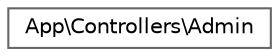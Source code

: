 digraph "Graphical Class Hierarchy"
{
 // LATEX_PDF_SIZE
  bgcolor="transparent";
  edge [fontname=Helvetica,fontsize=10,labelfontname=Helvetica,labelfontsize=10];
  node [fontname=Helvetica,fontsize=10,shape=box,height=0.2,width=0.4];
  rankdir="LR";
  Node0 [id="Node000000",label="App\\Controllers\\Admin",height=0.2,width=0.4,color="grey40", fillcolor="white", style="filled",URL="$classApp_1_1Controllers_1_1Admin.html",tooltip=" "];
}
